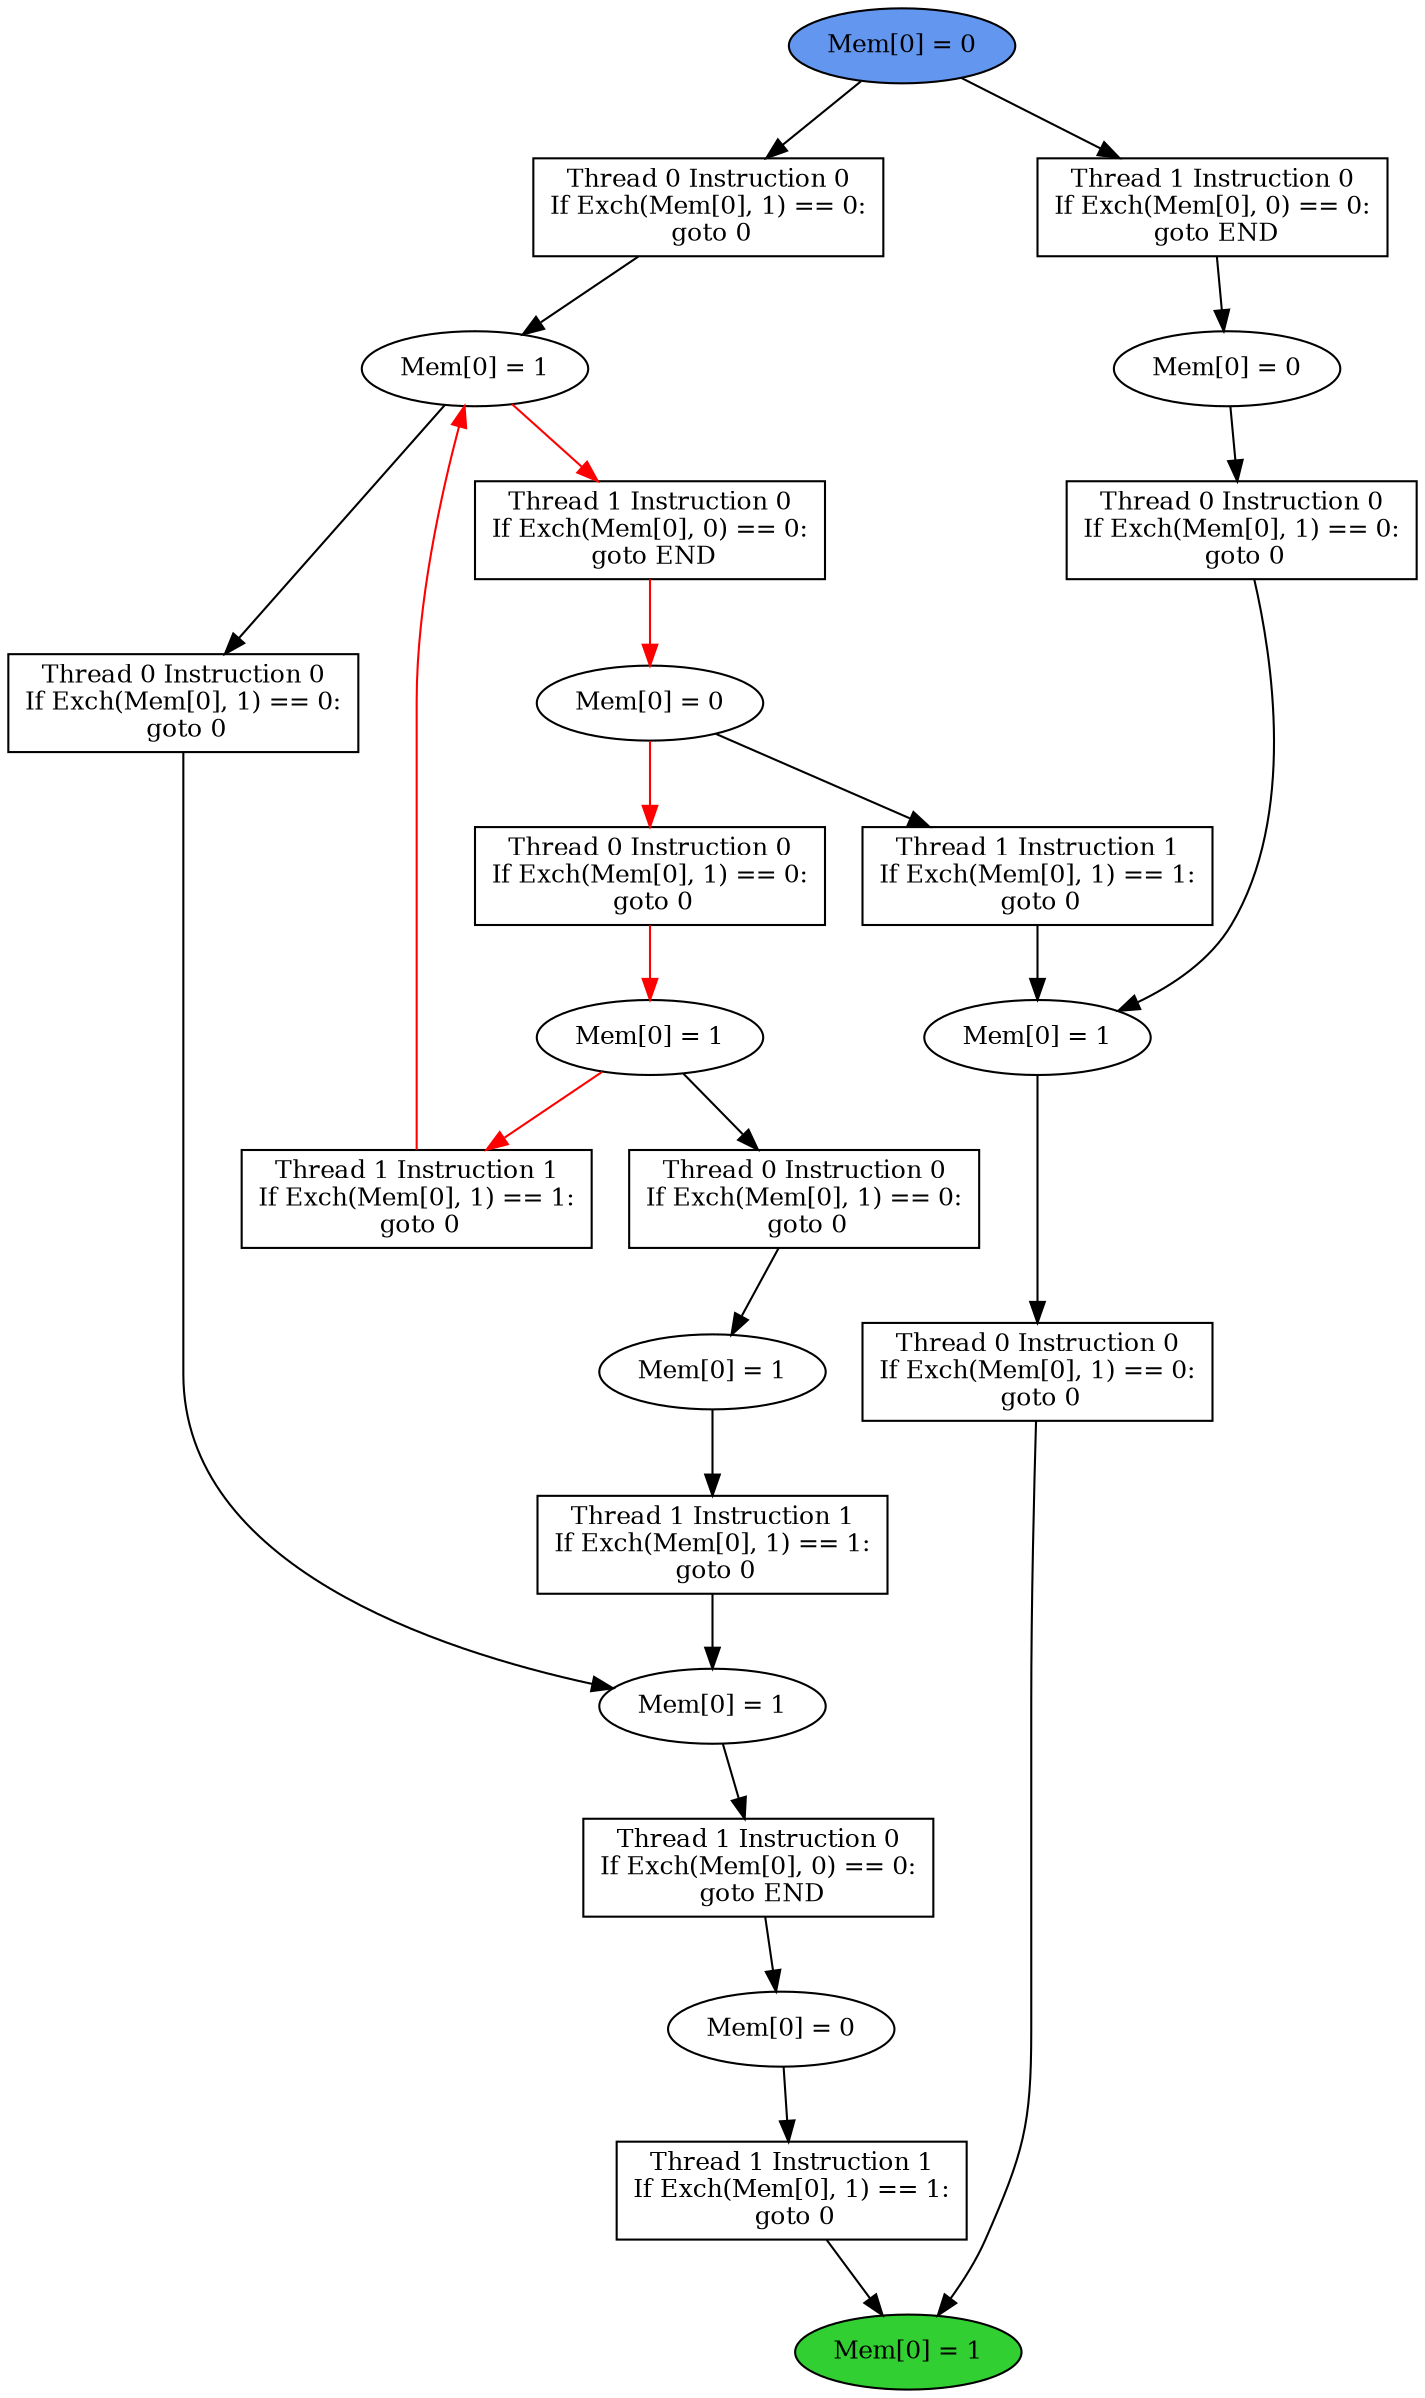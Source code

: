 digraph "graph" {
graph [fontsize=12]
node [fontsize=12]
edge [fontsize=12]
rankdir=TB;
"N17" -> "N8" [uuid = "<A0, END$0>", color = "#000000", fontcolor = "#ffffff", style = "solid", label = "", dir = "forward", weight = "1"]
"N15" -> "N14" [uuid = "<A1, S7>", color = "#000000", fontcolor = "#ffffff", style = "solid", label = "", dir = "forward", weight = "1"]
"N28" -> "N27" [uuid = "<A2, S2>", color = "#ff0000", fontcolor = "#ffffff", style = "solid", label = "", dir = "forward", weight = "1"]
"N11" -> "N10" [uuid = "<A3, S1>", color = "#000000", fontcolor = "#ffffff", style = "solid", label = "", dir = "forward", weight = "1"]
"N26" -> "N25" [uuid = "<A4, S0>", color = "#ff0000", fontcolor = "#ffffff", style = "solid", label = "", dir = "forward", weight = "1"]
"N16" -> "N12" [uuid = "<A5, S6>", color = "#000000", fontcolor = "#ffffff", style = "solid", label = "", dir = "forward", weight = "1"]
"N20" -> "N18" [uuid = "<A6, S5>", color = "#000000", fontcolor = "#ffffff", style = "solid", label = "", dir = "forward", weight = "1"]
"N32" -> "N31" [uuid = "<A7, S4>", color = "#000000", fontcolor = "#ffffff", style = "solid", label = "", dir = "forward", weight = "1"]
"N9" -> "N8" [uuid = "<A8, END$0>", color = "#000000", fontcolor = "#ffffff", style = "solid", label = "", dir = "forward", weight = "1"]
"N13" -> "N12" [uuid = "<A9, S6>", color = "#000000", fontcolor = "#ffffff", style = "solid", label = "", dir = "forward", weight = "1"]
"N19" -> "N18" [uuid = "<A10, S5>", color = "#000000", fontcolor = "#ffffff", style = "solid", label = "", dir = "forward", weight = "1"]
"N31" -> "N24" [uuid = "<A11, S4>", color = "#ff0000", fontcolor = "#ffffff", style = "solid", label = "", dir = "back", weight = "1"]
"N22" -> "N21" [uuid = "<A12, S3>", color = "#000000", fontcolor = "#ffffff", style = "solid", label = "", dir = "forward", weight = "1"]
"N18" -> "N17" [uuid = "<A0, S5>", color = "#000000", fontcolor = "#ffffff", style = "solid", label = "", dir = "forward", weight = "1"]
"N25" -> "N15" [uuid = "<A1, S0>", color = "#000000", fontcolor = "#ffffff", style = "solid", label = "", dir = "forward", weight = "1"]
"N31" -> "N28" [uuid = "<A2, S4>", color = "#ff0000", fontcolor = "#ffffff", style = "solid", label = "", dir = "forward", weight = "1"]
"N12" -> "N11" [uuid = "<A3, S6>", color = "#000000", fontcolor = "#ffffff", style = "solid", label = "", dir = "forward", weight = "1"]
"N27" -> "N26" [uuid = "<A4, S2>", color = "#ff0000", fontcolor = "#ffffff", style = "solid", label = "", dir = "forward", weight = "1"]
"N31" -> "N16" [uuid = "<A5, S4>", color = "#000000", fontcolor = "#ffffff", style = "solid", label = "", dir = "forward", weight = "1"]
"N21" -> "N20" [uuid = "<A6, S3>", color = "#000000", fontcolor = "#ffffff", style = "solid", label = "", dir = "forward", weight = "1"]
"N33" -> "N32" [uuid = "<A7, START$0>", color = "#000000", fontcolor = "#ffffff", style = "solid", label = "", dir = "forward", weight = "1"]
"N10" -> "N9" [uuid = "<A8, S1>", color = "#000000", fontcolor = "#ffffff", style = "solid", label = "", dir = "forward", weight = "1"]
"N14" -> "N13" [uuid = "<A9, S7>", color = "#000000", fontcolor = "#ffffff", style = "solid", label = "", dir = "forward", weight = "1"]
"N27" -> "N19" [uuid = "<A10, S2>", color = "#000000", fontcolor = "#ffffff", style = "solid", label = "", dir = "forward", weight = "1"]
"N25" -> "N24" [uuid = "<A11, S0>", color = "#ff0000", fontcolor = "#ffffff", style = "solid", label = "", dir = "forward", weight = "1"]
"N33" -> "N22" [uuid = "<A12, START$0>", color = "#000000", fontcolor = "#ffffff", style = "solid", label = "", dir = "forward", weight = "1"]
"N8" [uuid="END$0", label="Mem[0] = 1", fillcolor = "#31cf31", fontcolor = "#000000", shape = "ellipse", style = "filled, solid"]
"N9" [uuid="A8", label="Thread 1 Instruction 1
If Exch(Mem[0], 1) == 1:
 goto 0", fillcolor = "#ffffff", fontcolor = "#000000", shape = "box", style = "filled, solid"]
"N10" [uuid="S1", label="Mem[0] = 0", fillcolor = "#ffffff", fontcolor = "#000000", shape = "ellipse", style = "filled, solid"]
"N11" [uuid="A3", label="Thread 1 Instruction 0
If Exch(Mem[0], 0) == 0:
 goto END", fillcolor = "#ffffff", fontcolor = "#000000", shape = "box", style = "filled, solid"]
"N12" [uuid="S6", label="Mem[0] = 1", fillcolor = "#ffffff", fontcolor = "#000000", shape = "ellipse", style = "filled, solid"]
"N13" [uuid="A9", label="Thread 1 Instruction 1
If Exch(Mem[0], 1) == 1:
 goto 0", fillcolor = "#ffffff", fontcolor = "#000000", shape = "box", style = "filled, solid"]
"N14" [uuid="S7", label="Mem[0] = 1", fillcolor = "#ffffff", fontcolor = "#000000", shape = "ellipse", style = "filled, solid"]
"N15" [uuid="A1", label="Thread 0 Instruction 0
If Exch(Mem[0], 1) == 0:
 goto 0", fillcolor = "#ffffff", fontcolor = "#000000", shape = "box", style = "filled, solid"]
"N16" [uuid="A5", label="Thread 0 Instruction 0
If Exch(Mem[0], 1) == 0:
 goto 0", fillcolor = "#ffffff", fontcolor = "#000000", shape = "box", style = "filled, solid"]
"N17" [uuid="A0", label="Thread 0 Instruction 0
If Exch(Mem[0], 1) == 0:
 goto 0", fillcolor = "#ffffff", fontcolor = "#000000", shape = "box", style = "filled, solid"]
"N18" [uuid="S5", label="Mem[0] = 1", fillcolor = "#ffffff", fontcolor = "#000000", shape = "ellipse", style = "filled, solid"]
"N19" [uuid="A10", label="Thread 1 Instruction 1
If Exch(Mem[0], 1) == 1:
 goto 0", fillcolor = "#ffffff", fontcolor = "#000000", shape = "box", style = "filled, solid"]
"N20" [uuid="A6", label="Thread 0 Instruction 0
If Exch(Mem[0], 1) == 0:
 goto 0", fillcolor = "#ffffff", fontcolor = "#000000", shape = "box", style = "filled, solid"]
"N21" [uuid="S3", label="Mem[0] = 0", fillcolor = "#ffffff", fontcolor = "#000000", shape = "ellipse", style = "filled, solid"]
"N22" [uuid="A12", label="Thread 1 Instruction 0
If Exch(Mem[0], 0) == 0:
 goto END", fillcolor = "#ffffff", fontcolor = "#000000", shape = "box", style = "filled, solid"]
"N24" [uuid="A11", label="Thread 1 Instruction 1
If Exch(Mem[0], 1) == 1:
 goto 0", fillcolor = "#ffffff", fontcolor = "#000000", shape = "box", style = "filled, solid"]
"N25" [uuid="S0", label="Mem[0] = 1", fillcolor = "#ffffff", fontcolor = "#000000", shape = "ellipse", style = "filled, solid"]
"N26" [uuid="A4", label="Thread 0 Instruction 0
If Exch(Mem[0], 1) == 0:
 goto 0", fillcolor = "#ffffff", fontcolor = "#000000", shape = "box", style = "filled, solid"]
"N27" [uuid="S2", label="Mem[0] = 0", fillcolor = "#ffffff", fontcolor = "#000000", shape = "ellipse", style = "filled, solid"]
"N28" [uuid="A2", label="Thread 1 Instruction 0
If Exch(Mem[0], 0) == 0:
 goto END", fillcolor = "#ffffff", fontcolor = "#000000", shape = "box", style = "filled, solid"]
"N31" [uuid="S4", label="Mem[0] = 1", fillcolor = "#ffffff", fontcolor = "#000000", shape = "ellipse", style = "filled, solid"]
"N32" [uuid="A7", label="Thread 0 Instruction 0
If Exch(Mem[0], 1) == 0:
 goto 0", fillcolor = "#ffffff", fontcolor = "#000000", shape = "box", style = "filled, solid"]
"N33" [uuid="START$0", label="Mem[0] = 0", fillcolor = "#6396ef", fontcolor = "#000000", shape = "ellipse", style = "filled, solid"]
}